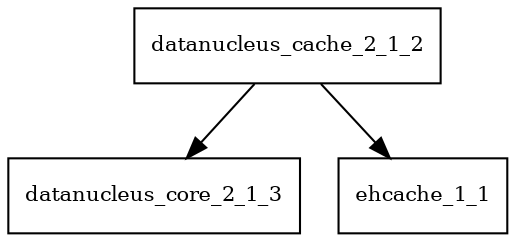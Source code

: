 digraph datanucleus_cache_2_1_2_dependencies {
  node [shape = box, fontsize=10.0];
  datanucleus_cache_2_1_2 -> datanucleus_core_2_1_3;
  datanucleus_cache_2_1_2 -> ehcache_1_1;
}
